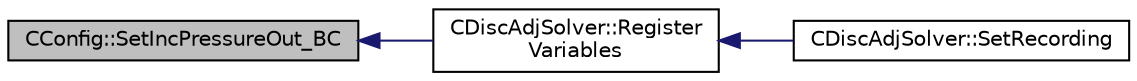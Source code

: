 digraph "CConfig::SetIncPressureOut_BC"
{
  edge [fontname="Helvetica",fontsize="10",labelfontname="Helvetica",labelfontsize="10"];
  node [fontname="Helvetica",fontsize="10",shape=record];
  rankdir="LR";
  Node14660 [label="CConfig::SetIncPressureOut_BC",height=0.2,width=0.4,color="black", fillcolor="grey75", style="filled", fontcolor="black"];
  Node14660 -> Node14661 [dir="back",color="midnightblue",fontsize="10",style="solid",fontname="Helvetica"];
  Node14661 [label="CDiscAdjSolver::Register\lVariables",height=0.2,width=0.4,color="black", fillcolor="white", style="filled",URL="$class_c_disc_adj_solver.html#a46669aa416ef9f487c65db54dfab03ee",tooltip="A virtual member. "];
  Node14661 -> Node14662 [dir="back",color="midnightblue",fontsize="10",style="solid",fontname="Helvetica"];
  Node14662 [label="CDiscAdjSolver::SetRecording",height=0.2,width=0.4,color="black", fillcolor="white", style="filled",URL="$class_c_disc_adj_solver.html#a696214d1de7cabe49792ce047e08b5f4",tooltip="Prepare the solver for a new recording. "];
}
